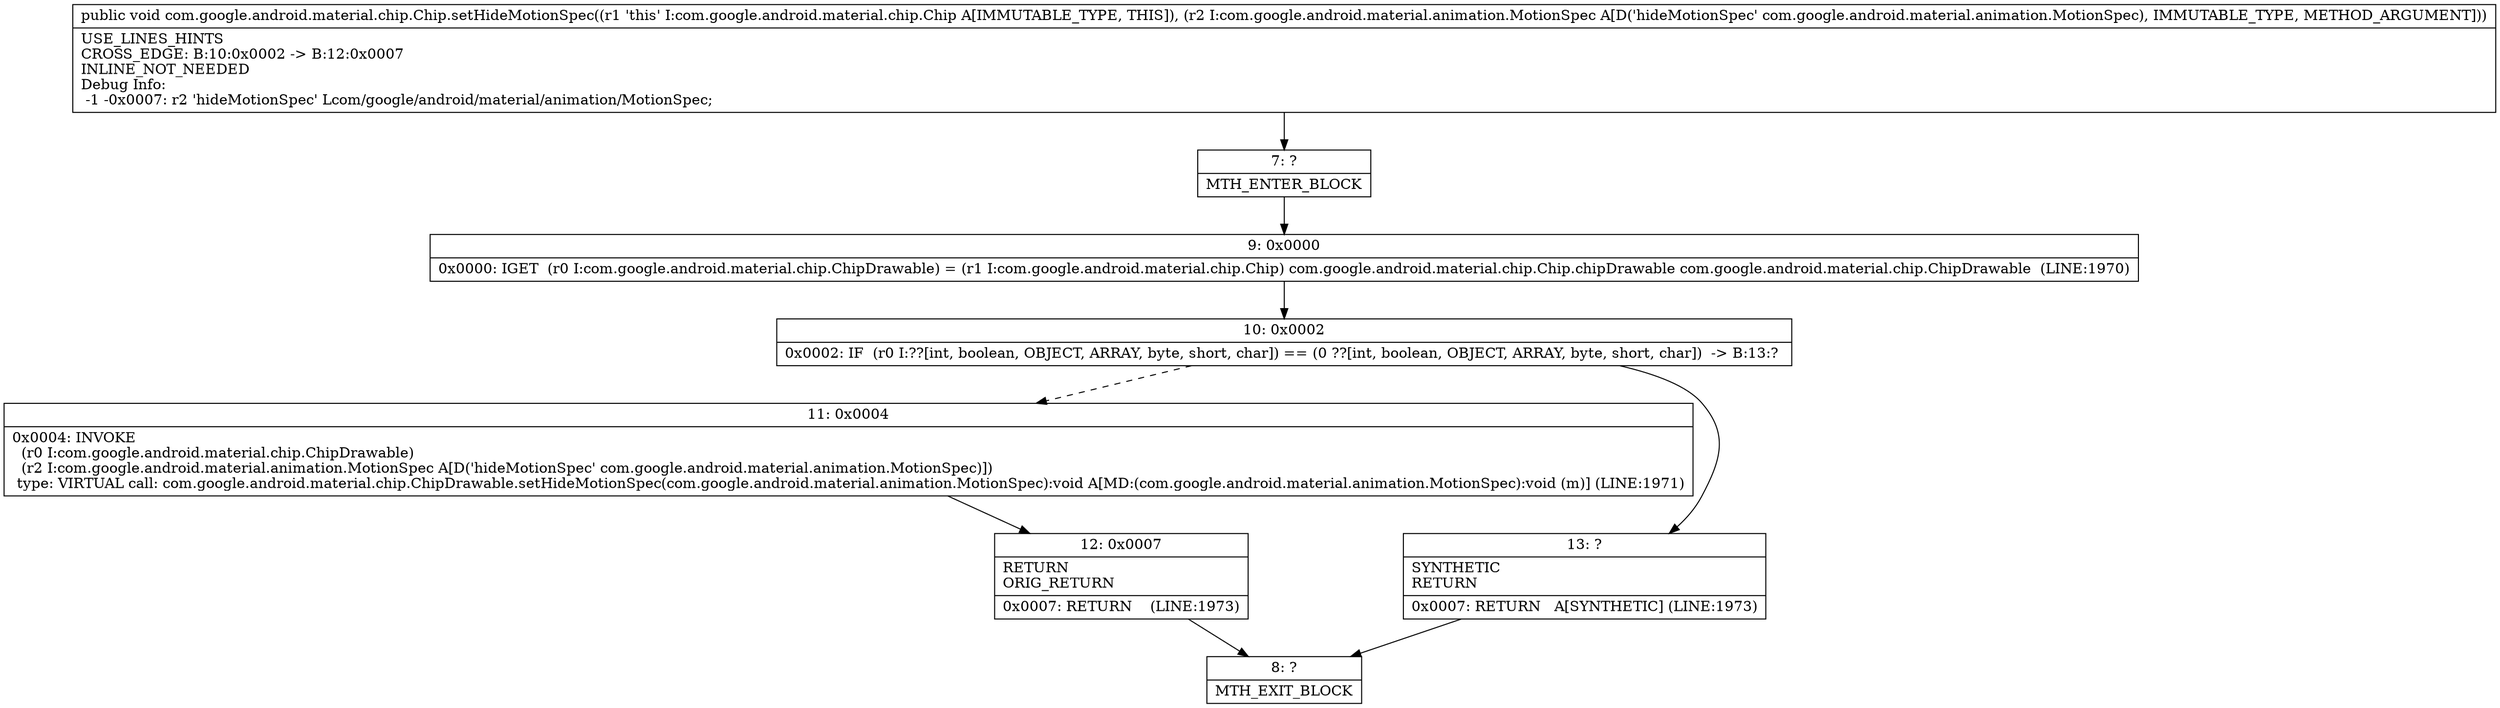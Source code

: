 digraph "CFG forcom.google.android.material.chip.Chip.setHideMotionSpec(Lcom\/google\/android\/material\/animation\/MotionSpec;)V" {
Node_7 [shape=record,label="{7\:\ ?|MTH_ENTER_BLOCK\l}"];
Node_9 [shape=record,label="{9\:\ 0x0000|0x0000: IGET  (r0 I:com.google.android.material.chip.ChipDrawable) = (r1 I:com.google.android.material.chip.Chip) com.google.android.material.chip.Chip.chipDrawable com.google.android.material.chip.ChipDrawable  (LINE:1970)\l}"];
Node_10 [shape=record,label="{10\:\ 0x0002|0x0002: IF  (r0 I:??[int, boolean, OBJECT, ARRAY, byte, short, char]) == (0 ??[int, boolean, OBJECT, ARRAY, byte, short, char])  \-\> B:13:? \l}"];
Node_11 [shape=record,label="{11\:\ 0x0004|0x0004: INVOKE  \l  (r0 I:com.google.android.material.chip.ChipDrawable)\l  (r2 I:com.google.android.material.animation.MotionSpec A[D('hideMotionSpec' com.google.android.material.animation.MotionSpec)])\l type: VIRTUAL call: com.google.android.material.chip.ChipDrawable.setHideMotionSpec(com.google.android.material.animation.MotionSpec):void A[MD:(com.google.android.material.animation.MotionSpec):void (m)] (LINE:1971)\l}"];
Node_12 [shape=record,label="{12\:\ 0x0007|RETURN\lORIG_RETURN\l|0x0007: RETURN    (LINE:1973)\l}"];
Node_8 [shape=record,label="{8\:\ ?|MTH_EXIT_BLOCK\l}"];
Node_13 [shape=record,label="{13\:\ ?|SYNTHETIC\lRETURN\l|0x0007: RETURN   A[SYNTHETIC] (LINE:1973)\l}"];
MethodNode[shape=record,label="{public void com.google.android.material.chip.Chip.setHideMotionSpec((r1 'this' I:com.google.android.material.chip.Chip A[IMMUTABLE_TYPE, THIS]), (r2 I:com.google.android.material.animation.MotionSpec A[D('hideMotionSpec' com.google.android.material.animation.MotionSpec), IMMUTABLE_TYPE, METHOD_ARGUMENT]))  | USE_LINES_HINTS\lCROSS_EDGE: B:10:0x0002 \-\> B:12:0x0007\lINLINE_NOT_NEEDED\lDebug Info:\l  \-1 \-0x0007: r2 'hideMotionSpec' Lcom\/google\/android\/material\/animation\/MotionSpec;\l}"];
MethodNode -> Node_7;Node_7 -> Node_9;
Node_9 -> Node_10;
Node_10 -> Node_11[style=dashed];
Node_10 -> Node_13;
Node_11 -> Node_12;
Node_12 -> Node_8;
Node_13 -> Node_8;
}

